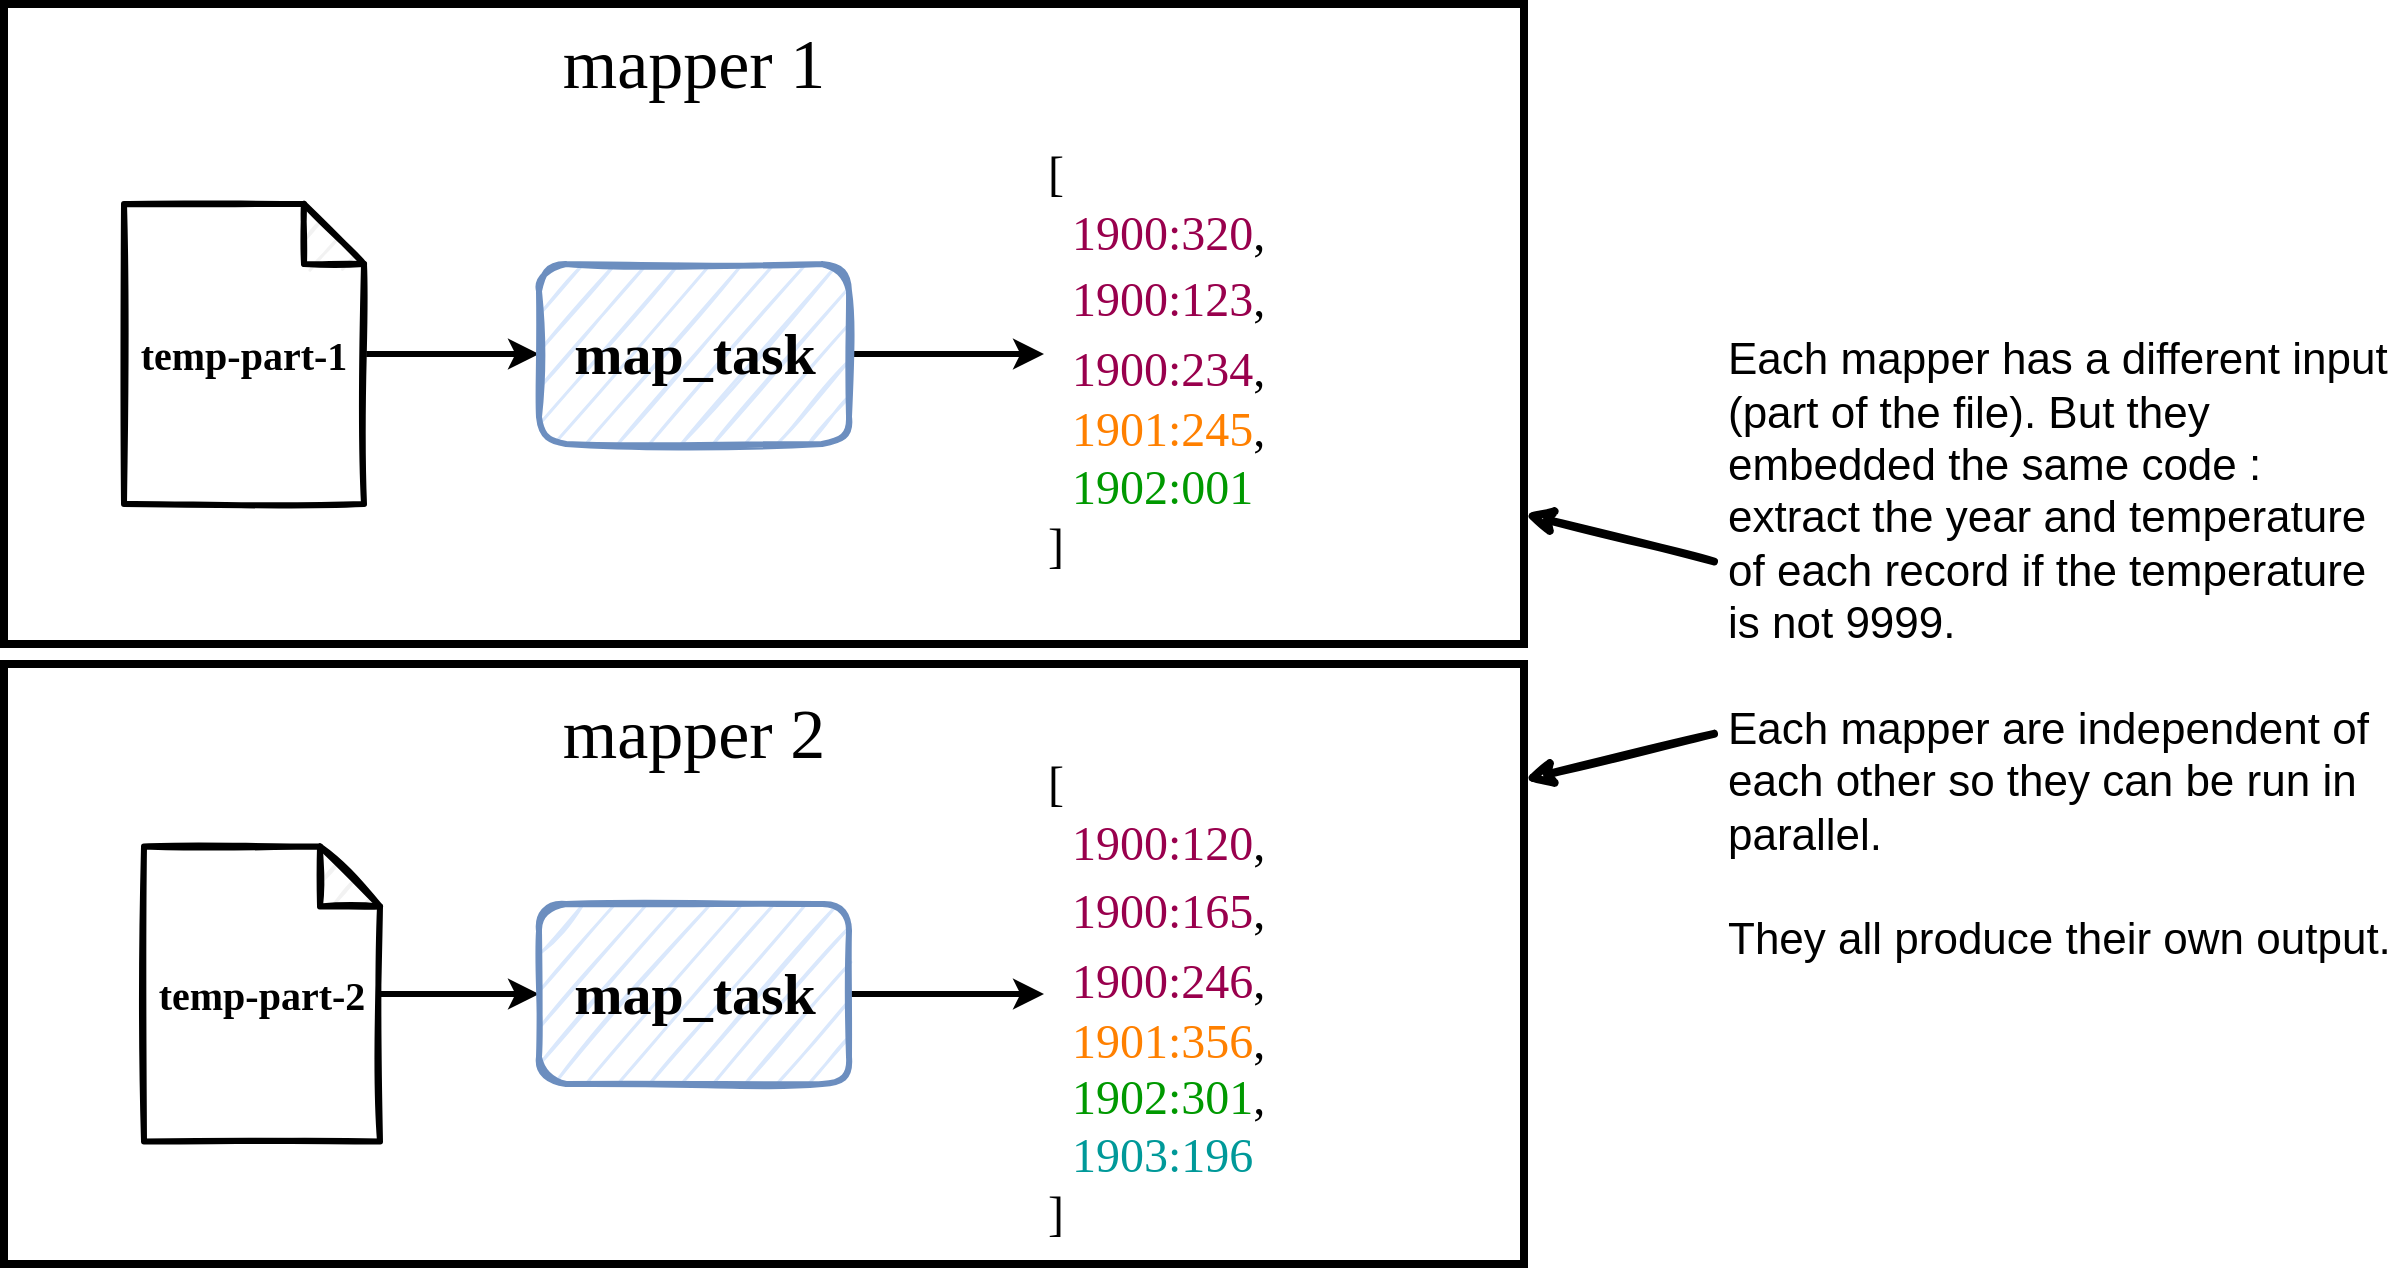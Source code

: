 <mxfile version="13.6.2" type="device"><diagram id="_oYUbGZ5XQ8bHNBv4utx" name="Page-1"><mxGraphModel dx="1551" dy="1151" grid="1" gridSize="10" guides="1" tooltips="1" connect="1" arrows="1" fold="1" page="1" pageScale="1" pageWidth="1600" pageHeight="900" math="0" shadow="0" extFonts="Architects Daughter^https://fonts.googleapis.com/css?family=Architects+Daughter"><root><mxCell id="0"/><mxCell id="1" parent="0"/><mxCell id="K1PTRCZLzPXaHEsnHcix-12" value="" style="rounded=0;whiteSpace=wrap;html=1;fillColor=none;sketch=0;strokeWidth=4;" parent="1" vertex="1"><mxGeometry x="280" y="380" width="760" height="300" as="geometry"/></mxCell><mxCell id="K1PTRCZLzPXaHEsnHcix-11" value="" style="rounded=0;whiteSpace=wrap;html=1;fillColor=none;sketch=0;strokeWidth=4;" parent="1" vertex="1"><mxGeometry x="280" y="50" width="760" height="320" as="geometry"/></mxCell><mxCell id="K1PTRCZLzPXaHEsnHcix-7" style="edgeStyle=orthogonalEdgeStyle;rounded=0;orthogonalLoop=1;jettySize=auto;html=1;sketch=0;strokeWidth=3;" parent="1" source="M8QZ1kxCLnKvbpd1K38N-1" target="K1PTRCZLzPXaHEsnHcix-5" edge="1"><mxGeometry relative="1" as="geometry"><mxPoint x="290" y="195" as="sourcePoint"/></mxGeometry></mxCell><mxCell id="K1PTRCZLzPXaHEsnHcix-8" style="edgeStyle=orthogonalEdgeStyle;rounded=0;orthogonalLoop=1;jettySize=auto;html=1;sketch=0;strokeWidth=3;" parent="1" source="M8QZ1kxCLnKvbpd1K38N-4" target="M8QZ1kxCLnKvbpd1K38N-5" edge="1"><mxGeometry relative="1" as="geometry"><mxPoint x="290" y="545" as="sourcePoint"/><mxPoint x="500" y="545" as="targetPoint"/></mxGeometry></mxCell><mxCell id="K1PTRCZLzPXaHEsnHcix-15" style="edgeStyle=orthogonalEdgeStyle;rounded=0;orthogonalLoop=1;jettySize=auto;html=1;sketch=0;strokeWidth=3;" parent="1" source="K1PTRCZLzPXaHEsnHcix-5" target="K1PTRCZLzPXaHEsnHcix-9" edge="1"><mxGeometry relative="1" as="geometry"/></mxCell><mxCell id="K1PTRCZLzPXaHEsnHcix-5" value="&lt;font style=&quot;font-size: 29px&quot;&gt;&lt;b&gt;map_task&lt;/b&gt;&lt;br style=&quot;font-size: 29px&quot;&gt;&lt;/font&gt;" style="rounded=1;whiteSpace=wrap;html=1;sketch=1;fillColor=#dae8fc;strokeColor=#6c8ebf;fontFamily=Architects Daughter;fontSize=29;strokeWidth=3;" parent="1" vertex="1"><mxGeometry x="547.5" y="180" width="155" height="90" as="geometry"/></mxCell><mxCell id="K1PTRCZLzPXaHEsnHcix-16" style="edgeStyle=orthogonalEdgeStyle;rounded=0;orthogonalLoop=1;jettySize=auto;html=1;sketch=0;strokeWidth=3;" parent="1" source="M8QZ1kxCLnKvbpd1K38N-5" target="M8QZ1kxCLnKvbpd1K38N-2" edge="1"><mxGeometry relative="1" as="geometry"><mxPoint x="690" y="545" as="sourcePoint"/><mxPoint x="890" y="545" as="targetPoint"/></mxGeometry></mxCell><mxCell id="K1PTRCZLzPXaHEsnHcix-9" value="&lt;font style=&quot;font-size: 24px&quot; face=&quot;Lucida Console&quot;&gt;[&lt;br&gt;&lt;div&gt;&amp;nbsp; &lt;font color=&quot;#99004d&quot;&gt;1900:320&lt;/font&gt;,&lt;/div&gt;&lt;font color=&quot;#99004d&quot;&gt;&amp;nbsp; 1900:123&lt;/font&gt;,&lt;br&gt;&lt;font color=&quot;#99004d&quot;&gt;&amp;nbsp; 1900:234&lt;/font&gt;,&lt;br&gt;&lt;div&gt;&amp;nbsp; &lt;font color=&quot;#ff8000&quot;&gt;1901:245&lt;/font&gt;,&lt;/div&gt;&lt;div&gt;&amp;nbsp; &lt;font color=&quot;#009900&quot;&gt;1902:001&lt;/font&gt;&lt;/div&gt;&lt;div&gt;]&lt;/div&gt;&lt;/font&gt;" style="text;html=1;strokeColor=none;fillColor=none;align=left;verticalAlign=middle;whiteSpace=wrap;rounded=0;sketch=1;fontFamily=Architects Daughter;fontSize=29;spacing=2;" parent="1" vertex="1"><mxGeometry x="800" y="115" width="180" height="220" as="geometry"/></mxCell><mxCell id="K1PTRCZLzPXaHEsnHcix-17" value="&lt;font style=&quot;font-size: 35px&quot;&gt;mapper 1&lt;/font&gt;" style="text;html=1;strokeColor=none;fillColor=none;align=center;verticalAlign=middle;whiteSpace=wrap;rounded=0;sketch=1;fontFamily=Architects Daughter;fontSize=35;" parent="1" vertex="1"><mxGeometry x="510" y="60" width="230" height="40" as="geometry"/></mxCell><mxCell id="K1PTRCZLzPXaHEsnHcix-18" value="&lt;font style=&quot;font-size: 35px&quot;&gt;mapper 2&lt;/font&gt;" style="text;html=1;strokeColor=none;fillColor=none;align=center;verticalAlign=middle;whiteSpace=wrap;rounded=0;sketch=1;fontFamily=Architects Daughter;fontSize=35;" parent="1" vertex="1"><mxGeometry x="510" y="395" width="230" height="40" as="geometry"/></mxCell><mxCell id="M8QZ1kxCLnKvbpd1K38N-1" value="&lt;span style=&quot;font-family: &amp;#34;architects daughter&amp;#34;&quot;&gt;&lt;font style=&quot;font-size: 20px&quot;&gt;&lt;b&gt;temp-part-1&lt;/b&gt;&lt;/font&gt;&lt;/span&gt;" style="shape=note;whiteSpace=wrap;html=1;backgroundOutline=1;darkOpacity=0.05;strokeWidth=3;sketch=1;" parent="1" vertex="1"><mxGeometry x="340" y="150" width="120" height="150" as="geometry"/></mxCell><mxCell id="M8QZ1kxCLnKvbpd1K38N-2" value="&lt;font style=&quot;font-size: 24px&quot;&gt;[&lt;br&gt;&lt;/font&gt;&lt;div style=&quot;font-size: 24px&quot;&gt;&lt;font style=&quot;font-size: 24px&quot;&gt;&amp;nbsp; &lt;font color=&quot;#99004d&quot;&gt;1900:120&lt;/font&gt;,&lt;/font&gt;&lt;/div&gt;&lt;font style=&quot;font-size: 24px&quot;&gt;&lt;font color=&quot;#99004d&quot;&gt;&amp;nbsp; 1900:165&lt;/font&gt;,&lt;br&gt;&lt;font color=&quot;#99004d&quot;&gt;&amp;nbsp; 1900:246&lt;/font&gt;,&lt;br&gt;&lt;/font&gt;&lt;div style=&quot;font-size: 24px&quot;&gt;&lt;font style=&quot;font-size: 24px&quot;&gt;&amp;nbsp; &lt;font color=&quot;#ff8000&quot;&gt;1901:356&lt;/font&gt;,&lt;/font&gt;&lt;/div&gt;&lt;div style=&quot;font-size: 24px&quot;&gt;&lt;font style=&quot;font-size: 24px&quot;&gt;&amp;nbsp; &lt;font color=&quot;#009900&quot;&gt;1902:301&lt;/font&gt;,&lt;/font&gt;&lt;/div&gt;&lt;div style=&quot;font-size: 24px&quot;&gt;&lt;font style=&quot;font-size: 24px&quot;&gt;&amp;nbsp; &lt;font color=&quot;#009999&quot;&gt;1903:196&lt;/font&gt;&lt;/font&gt;&lt;/div&gt;&lt;div style=&quot;font-size: 24px&quot;&gt;&lt;font style=&quot;font-size: 24px&quot;&gt;]&lt;/font&gt;&lt;/div&gt;" style="text;html=1;strokeColor=none;fillColor=none;align=left;verticalAlign=middle;whiteSpace=wrap;rounded=0;sketch=1;fontFamily=Lucida Console;fontSize=29;spacing=2;" parent="1" vertex="1"><mxGeometry x="800" y="435" width="170" height="220" as="geometry"/></mxCell><mxCell id="M8QZ1kxCLnKvbpd1K38N-4" value="&lt;span style=&quot;font-family: &amp;#34;architects daughter&amp;#34;&quot;&gt;&lt;font style=&quot;font-size: 20px&quot;&gt;&lt;b&gt;temp-part-2&lt;br&gt;&lt;/b&gt;&lt;/font&gt;&lt;/span&gt;" style="shape=note;whiteSpace=wrap;html=1;backgroundOutline=1;darkOpacity=0.05;strokeWidth=3;sketch=1;" parent="1" vertex="1"><mxGeometry x="350" y="471.25" width="118" height="147.5" as="geometry"/></mxCell><mxCell id="M8QZ1kxCLnKvbpd1K38N-5" value="&lt;font style=&quot;font-size: 29px&quot;&gt;&lt;b&gt;map_task&lt;/b&gt;&lt;br style=&quot;font-size: 29px&quot;&gt;&lt;/font&gt;" style="rounded=1;whiteSpace=wrap;html=1;sketch=1;fillColor=#dae8fc;strokeColor=#6c8ebf;fontFamily=Architects Daughter;fontSize=29;strokeWidth=3;" parent="1" vertex="1"><mxGeometry x="547.5" y="500" width="155" height="90" as="geometry"/></mxCell><mxCell id="jd0B2xRDfqluLypktQBU-1" style="rounded=0;orthogonalLoop=1;jettySize=auto;html=1;sketch=1;strokeWidth=4;sourcePerimeterSpacing=5;" edge="1" parent="1" source="M8QZ1kxCLnKvbpd1K38N-6" target="K1PTRCZLzPXaHEsnHcix-11"><mxGeometry relative="1" as="geometry"/></mxCell><mxCell id="jd0B2xRDfqluLypktQBU-2" style="rounded=0;orthogonalLoop=1;jettySize=auto;html=1;sketch=1;strokeWidth=4;sourcePerimeterSpacing=5;" edge="1" parent="1" source="M8QZ1kxCLnKvbpd1K38N-6" target="K1PTRCZLzPXaHEsnHcix-12"><mxGeometry relative="1" as="geometry"/></mxCell><mxCell id="M8QZ1kxCLnKvbpd1K38N-6" value="&lt;div style=&quot;font-size: 22px&quot;&gt;&lt;font face=&quot;Helvetica&quot; style=&quot;font-size: 22px&quot;&gt;Each mapper has a different input (part of the file). But they embedded the same code : extract the year and temperature of each record if the temperature is not 9999.&lt;/font&gt;&lt;/div&gt;&lt;div style=&quot;font-size: 22px&quot;&gt;&lt;font face=&quot;Helvetica&quot; style=&quot;font-size: 22px&quot;&gt;&lt;br&gt;&lt;/font&gt;&lt;/div&gt;&lt;div style=&quot;font-size: 22px&quot;&gt;&lt;font face=&quot;Helvetica&quot; style=&quot;font-size: 22px&quot;&gt;Each mapper are independent of each other so they can be run in parallel.&lt;/font&gt;&lt;/div&gt;&lt;div style=&quot;font-size: 22px&quot;&gt;&lt;font face=&quot;Helvetica&quot; style=&quot;font-size: 22px&quot;&gt;&lt;br&gt;&lt;/font&gt;&lt;/div&gt;&lt;div style=&quot;font-size: 22px&quot;&gt;&lt;font face=&quot;Helvetica&quot; style=&quot;font-size: 22px&quot;&gt;They all produce their own output.&lt;/font&gt;&lt;/div&gt;" style="text;html=1;strokeColor=none;fillColor=none;align=left;verticalAlign=middle;whiteSpace=wrap;rounded=0;sketch=0;fontFamily=Lucida Console;" parent="1" vertex="1"><mxGeometry x="1140" y="200" width="340" height="345" as="geometry"/></mxCell></root></mxGraphModel></diagram></mxfile>